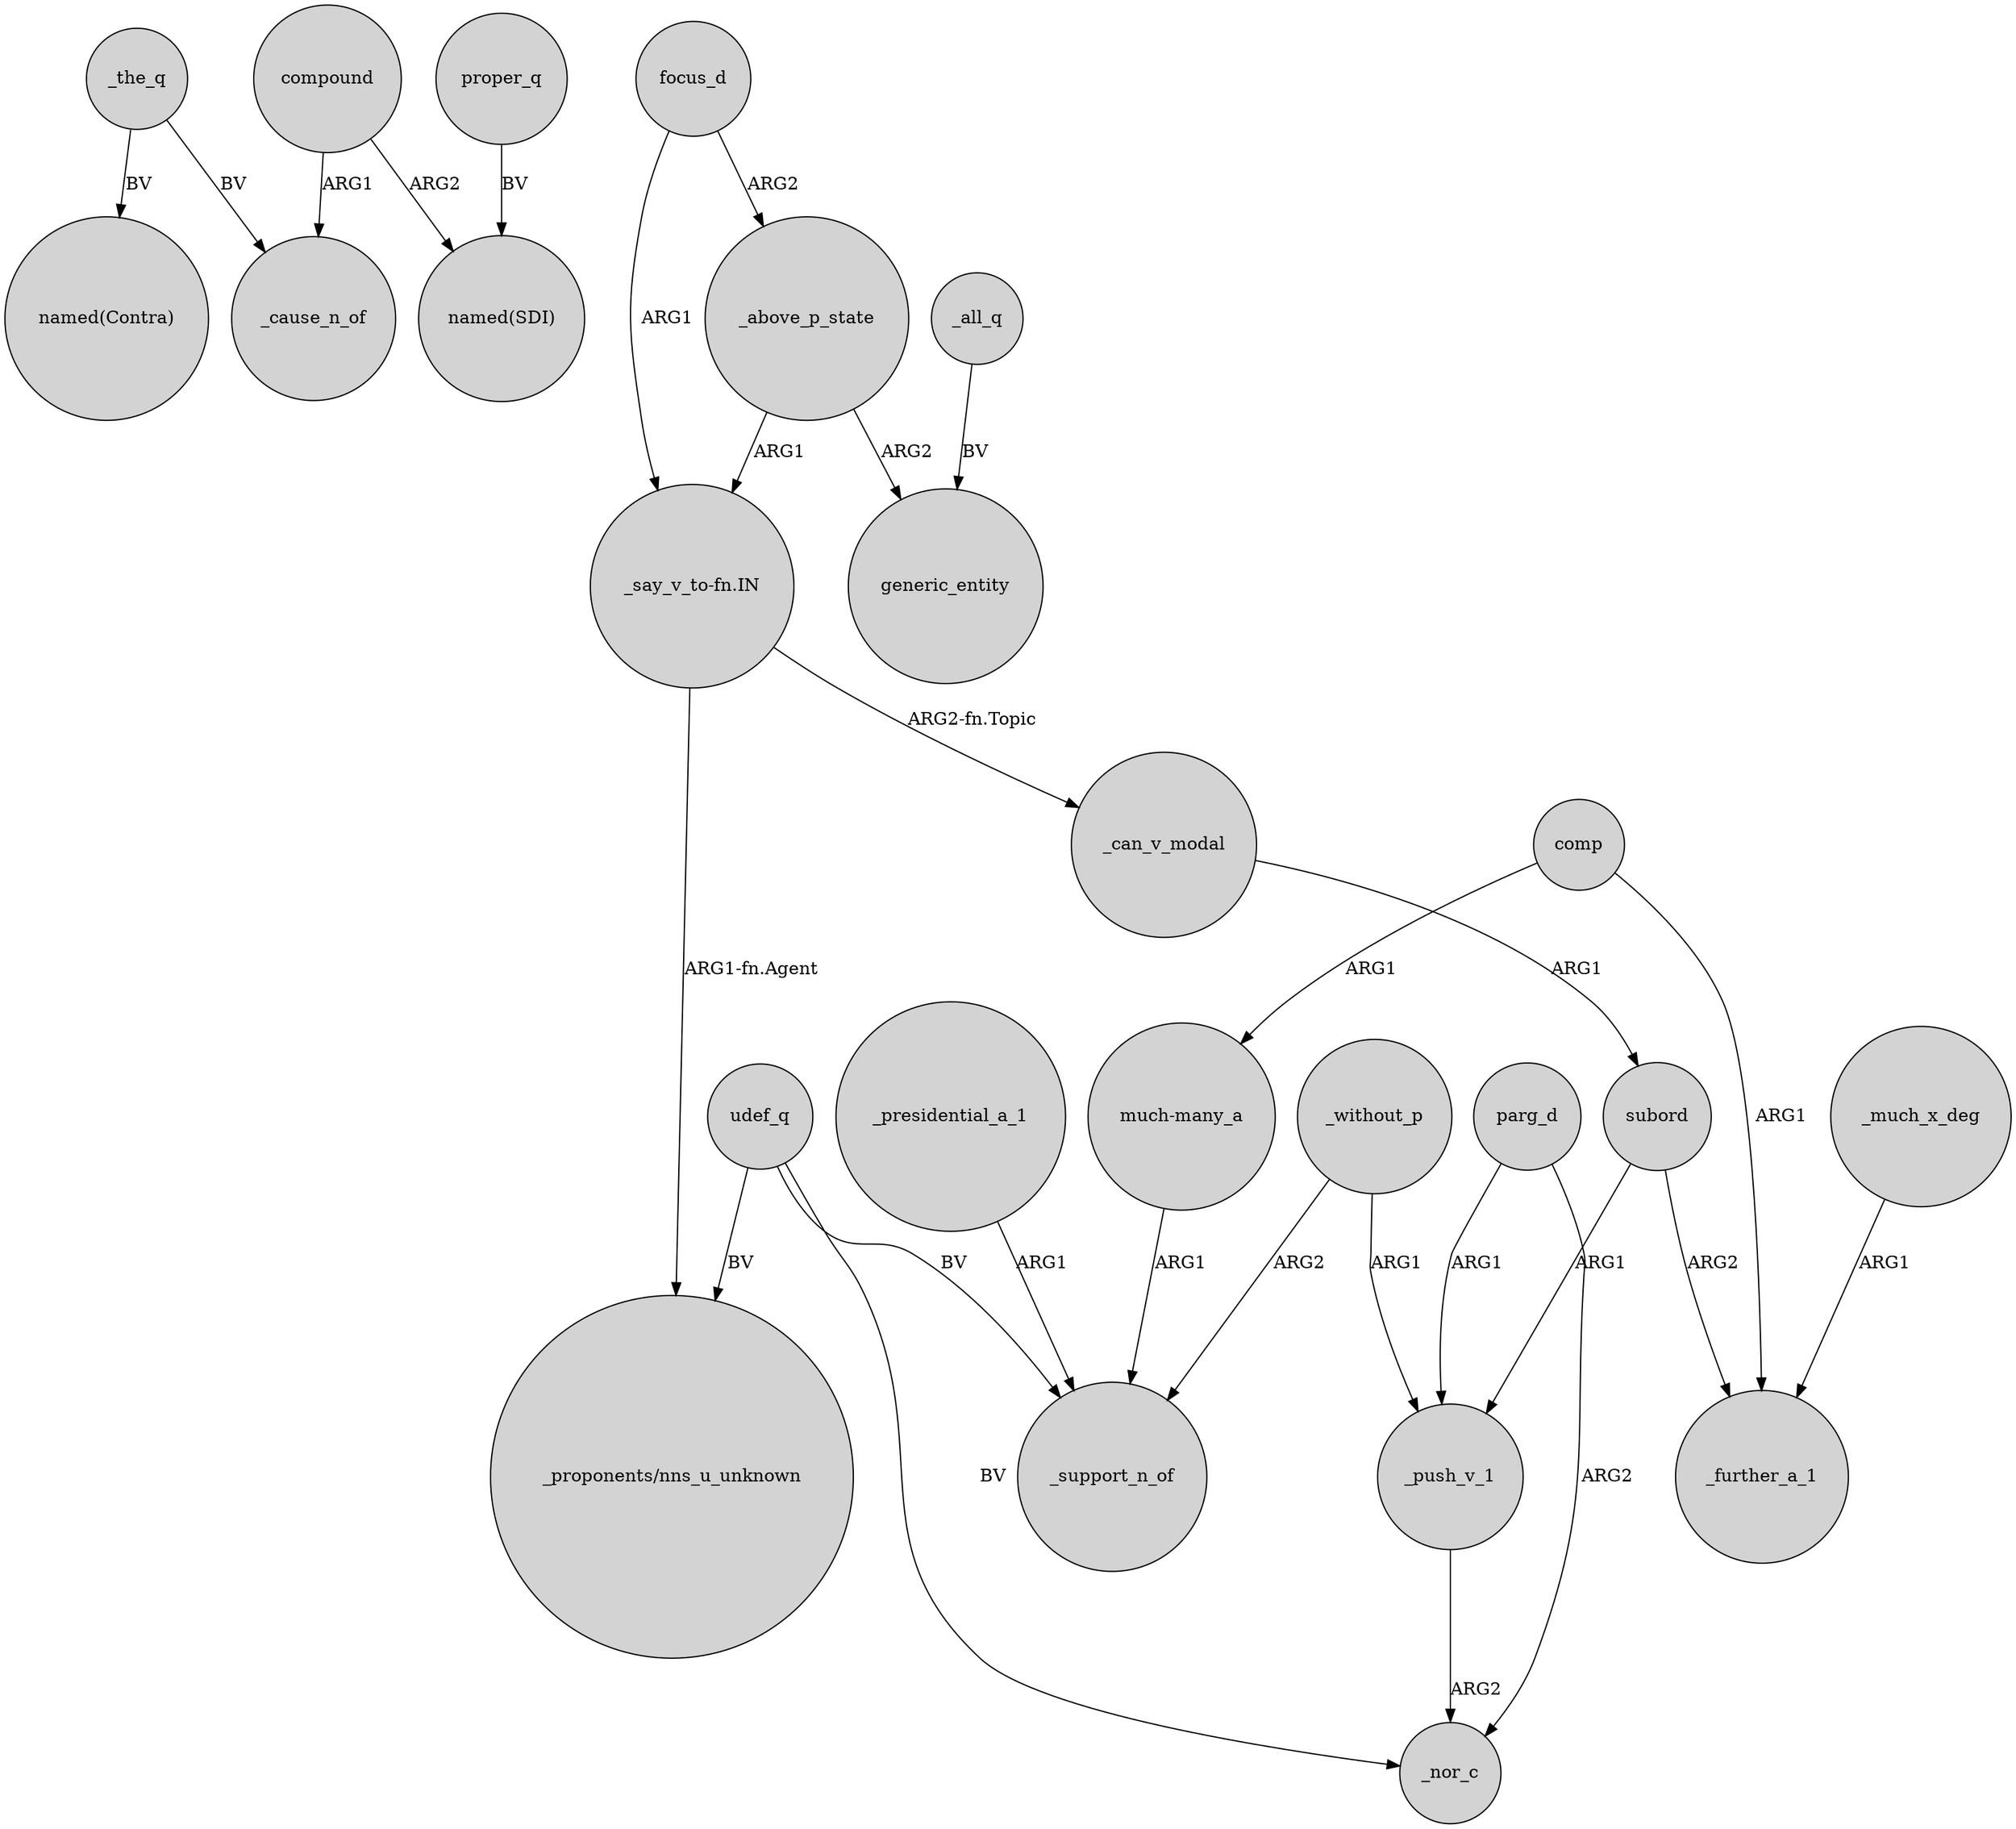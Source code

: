 digraph {
	node [shape=circle style=filled]
	_the_q -> _cause_n_of [label=BV]
	_the_q -> "named(Contra)" [label=BV]
	"much-many_a" -> _support_n_of [label=ARG1]
	parg_d -> _nor_c [label=ARG2]
	_without_p -> _support_n_of [label=ARG2]
	_above_p_state -> generic_entity [label=ARG2]
	udef_q -> _nor_c [label=BV]
	compound -> _cause_n_of [label=ARG1]
	parg_d -> _push_v_1 [label=ARG1]
	udef_q -> "_proponents/nns_u_unknown" [label=BV]
	_presidential_a_1 -> _support_n_of [label=ARG1]
	_all_q -> generic_entity [label=BV]
	_push_v_1 -> _nor_c [label=ARG2]
	comp -> "much-many_a" [label=ARG1]
	comp -> _further_a_1 [label=ARG1]
	_without_p -> _push_v_1 [label=ARG1]
	_above_p_state -> "_say_v_to-fn.IN" [label=ARG1]
	udef_q -> _support_n_of [label=BV]
	subord -> _further_a_1 [label=ARG2]
	"_say_v_to-fn.IN" -> "_proponents/nns_u_unknown" [label="ARG1-fn.Agent"]
	compound -> "named(SDI)" [label=ARG2]
	_can_v_modal -> subord [label=ARG1]
	"_say_v_to-fn.IN" -> _can_v_modal [label="ARG2-fn.Topic"]
	proper_q -> "named(SDI)" [label=BV]
	subord -> _push_v_1 [label=ARG1]
	focus_d -> "_say_v_to-fn.IN" [label=ARG1]
	focus_d -> _above_p_state [label=ARG2]
	_much_x_deg -> _further_a_1 [label=ARG1]
}
